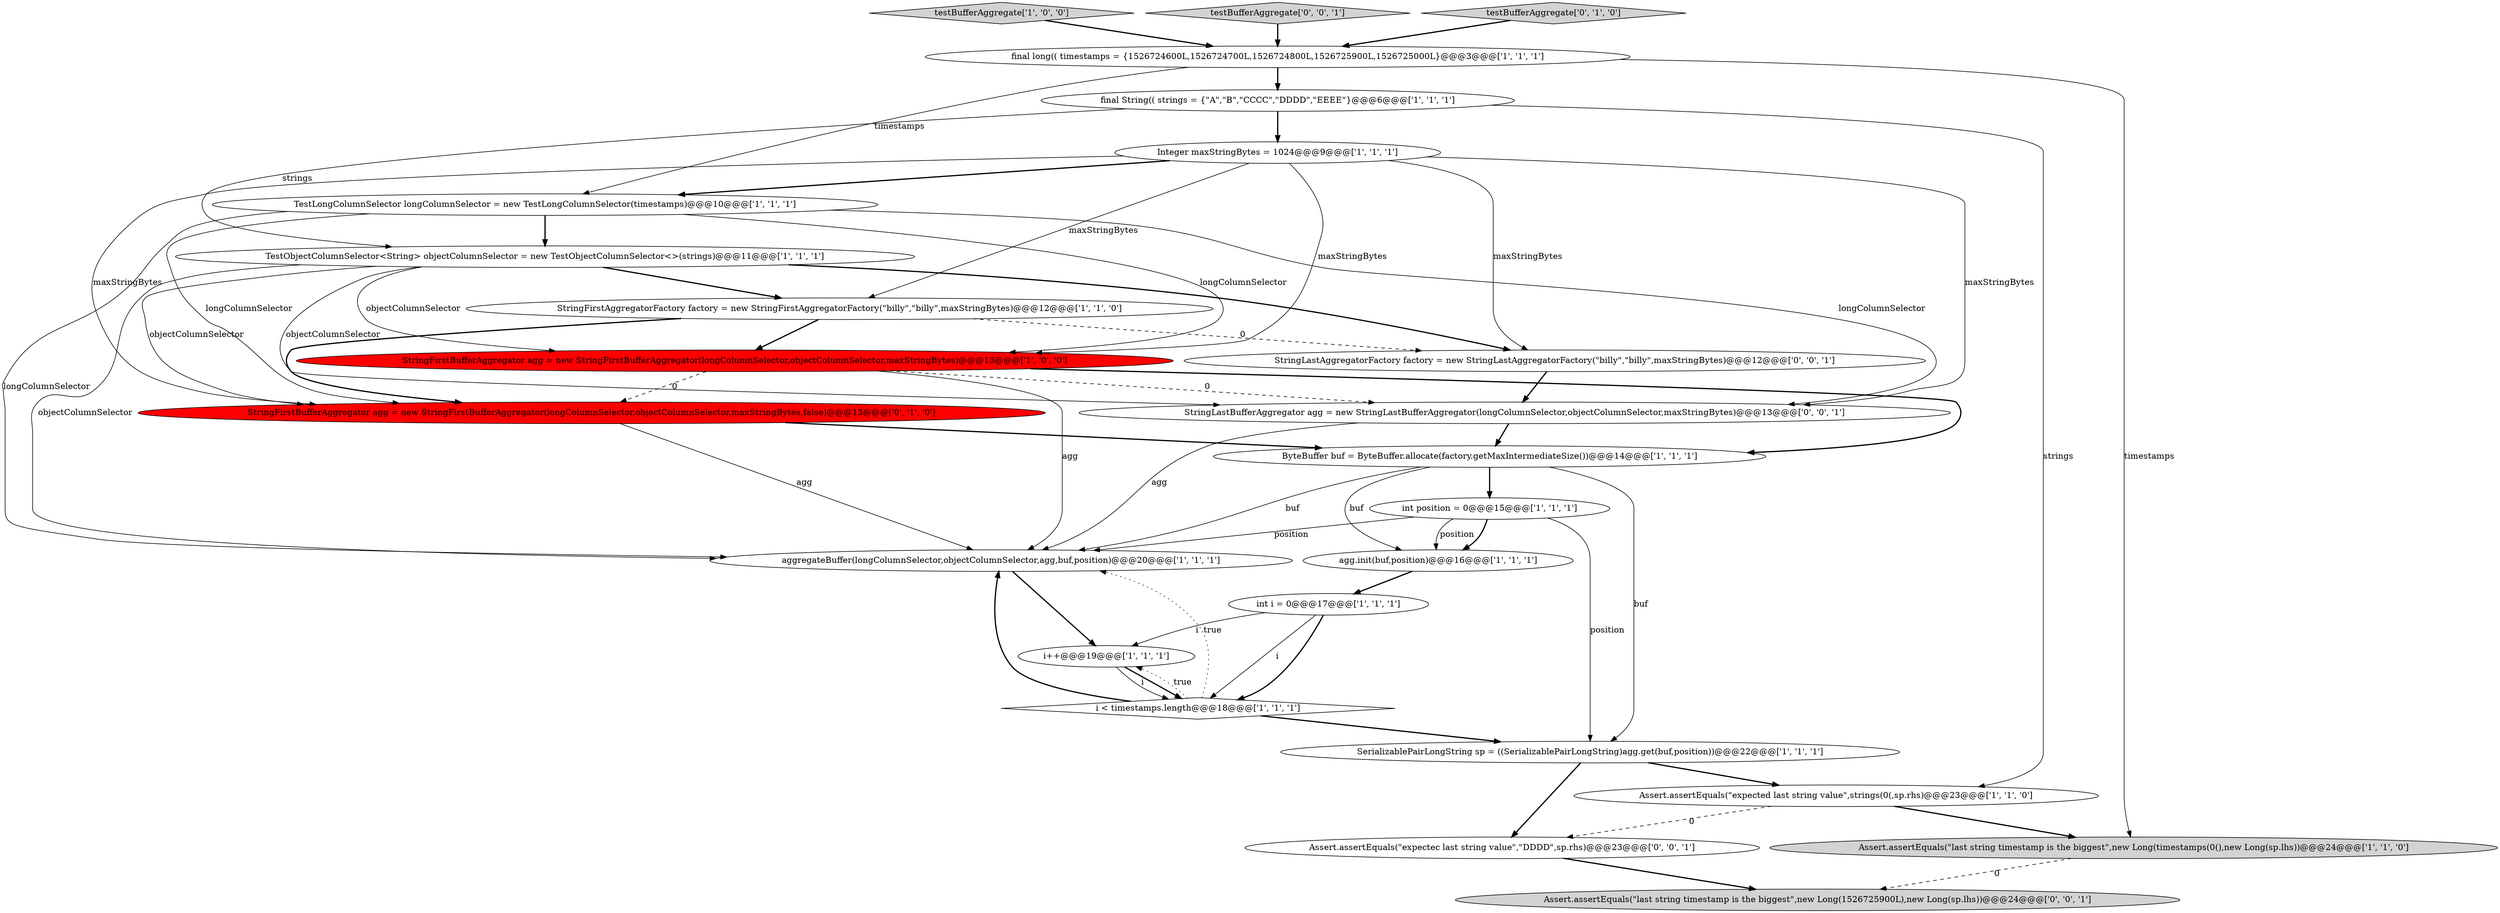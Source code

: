 digraph {
0 [style = filled, label = "Integer maxStringBytes = 1024@@@9@@@['1', '1', '1']", fillcolor = white, shape = ellipse image = "AAA0AAABBB1BBB"];
3 [style = filled, label = "testBufferAggregate['1', '0', '0']", fillcolor = lightgray, shape = diamond image = "AAA0AAABBB1BBB"];
5 [style = filled, label = "TestObjectColumnSelector<String> objectColumnSelector = new TestObjectColumnSelector<>(strings)@@@11@@@['1', '1', '1']", fillcolor = white, shape = ellipse image = "AAA0AAABBB1BBB"];
17 [style = filled, label = "aggregateBuffer(longColumnSelector,objectColumnSelector,agg,buf,position)@@@20@@@['1', '1', '1']", fillcolor = white, shape = ellipse image = "AAA0AAABBB1BBB"];
20 [style = filled, label = "testBufferAggregate['0', '0', '1']", fillcolor = lightgray, shape = diamond image = "AAA0AAABBB3BBB"];
6 [style = filled, label = "ByteBuffer buf = ByteBuffer.allocate(factory.getMaxIntermediateSize())@@@14@@@['1', '1', '1']", fillcolor = white, shape = ellipse image = "AAA0AAABBB1BBB"];
22 [style = filled, label = "StringLastBufferAggregator agg = new StringLastBufferAggregator(longColumnSelector,objectColumnSelector,maxStringBytes)@@@13@@@['0', '0', '1']", fillcolor = white, shape = ellipse image = "AAA0AAABBB3BBB"];
23 [style = filled, label = "Assert.assertEquals(\"last string timestamp is the biggest\",new Long(1526725900L),new Long(sp.lhs))@@@24@@@['0', '0', '1']", fillcolor = lightgray, shape = ellipse image = "AAA0AAABBB3BBB"];
15 [style = filled, label = "int i = 0@@@17@@@['1', '1', '1']", fillcolor = white, shape = ellipse image = "AAA0AAABBB1BBB"];
2 [style = filled, label = "int position = 0@@@15@@@['1', '1', '1']", fillcolor = white, shape = ellipse image = "AAA0AAABBB1BBB"];
19 [style = filled, label = "StringFirstBufferAggregator agg = new StringFirstBufferAggregator(longColumnSelector,objectColumnSelector,maxStringBytes,false)@@@13@@@['0', '1', '0']", fillcolor = red, shape = ellipse image = "AAA1AAABBB2BBB"];
4 [style = filled, label = "agg.init(buf,position)@@@16@@@['1', '1', '1']", fillcolor = white, shape = ellipse image = "AAA0AAABBB1BBB"];
24 [style = filled, label = "Assert.assertEquals(\"expectec last string value\",\"DDDD\",sp.rhs)@@@23@@@['0', '0', '1']", fillcolor = white, shape = ellipse image = "AAA0AAABBB3BBB"];
8 [style = filled, label = "Assert.assertEquals(\"expected last string value\",strings(0(,sp.rhs)@@@23@@@['1', '1', '0']", fillcolor = white, shape = ellipse image = "AAA0AAABBB1BBB"];
21 [style = filled, label = "StringLastAggregatorFactory factory = new StringLastAggregatorFactory(\"billy\",\"billy\",maxStringBytes)@@@12@@@['0', '0', '1']", fillcolor = white, shape = ellipse image = "AAA0AAABBB3BBB"];
10 [style = filled, label = "TestLongColumnSelector longColumnSelector = new TestLongColumnSelector(timestamps)@@@10@@@['1', '1', '1']", fillcolor = white, shape = ellipse image = "AAA0AAABBB1BBB"];
13 [style = filled, label = "i < timestamps.length@@@18@@@['1', '1', '1']", fillcolor = white, shape = diamond image = "AAA0AAABBB1BBB"];
12 [style = filled, label = "StringFirstBufferAggregator agg = new StringFirstBufferAggregator(longColumnSelector,objectColumnSelector,maxStringBytes)@@@13@@@['1', '0', '0']", fillcolor = red, shape = ellipse image = "AAA1AAABBB1BBB"];
18 [style = filled, label = "testBufferAggregate['0', '1', '0']", fillcolor = lightgray, shape = diamond image = "AAA0AAABBB2BBB"];
7 [style = filled, label = "Assert.assertEquals(\"last string timestamp is the biggest\",new Long(timestamps(0(),new Long(sp.lhs))@@@24@@@['1', '1', '0']", fillcolor = lightgray, shape = ellipse image = "AAA0AAABBB1BBB"];
11 [style = filled, label = "StringFirstAggregatorFactory factory = new StringFirstAggregatorFactory(\"billy\",\"billy\",maxStringBytes)@@@12@@@['1', '1', '0']", fillcolor = white, shape = ellipse image = "AAA0AAABBB1BBB"];
16 [style = filled, label = "SerializablePairLongString sp = ((SerializablePairLongString)agg.get(buf,position))@@@22@@@['1', '1', '1']", fillcolor = white, shape = ellipse image = "AAA0AAABBB1BBB"];
9 [style = filled, label = "final String(( strings = {\"A\",\"B\",\"CCCC\",\"DDDD\",\"EEEE\"}@@@6@@@['1', '1', '1']", fillcolor = white, shape = ellipse image = "AAA0AAABBB1BBB"];
1 [style = filled, label = "i++@@@19@@@['1', '1', '1']", fillcolor = white, shape = ellipse image = "AAA0AAABBB1BBB"];
14 [style = filled, label = "final long(( timestamps = {1526724600L,1526724700L,1526724800L,1526725900L,1526725000L}@@@3@@@['1', '1', '1']", fillcolor = white, shape = ellipse image = "AAA0AAABBB1BBB"];
13->17 [style = dotted, label="true"];
14->10 [style = solid, label="timestamps"];
10->17 [style = solid, label="longColumnSelector"];
15->13 [style = bold, label=""];
12->17 [style = solid, label="agg"];
7->23 [style = dashed, label="0"];
9->0 [style = bold, label=""];
17->1 [style = bold, label=""];
14->7 [style = solid, label="timestamps"];
16->8 [style = bold, label=""];
10->19 [style = solid, label="longColumnSelector"];
16->24 [style = bold, label=""];
3->14 [style = bold, label=""];
4->15 [style = bold, label=""];
0->21 [style = solid, label="maxStringBytes"];
10->22 [style = solid, label="longColumnSelector"];
19->17 [style = solid, label="agg"];
15->13 [style = solid, label="i"];
11->12 [style = bold, label=""];
20->14 [style = bold, label=""];
9->5 [style = solid, label="strings"];
0->19 [style = solid, label="maxStringBytes"];
8->24 [style = dashed, label="0"];
11->19 [style = bold, label=""];
19->6 [style = bold, label=""];
12->6 [style = bold, label=""];
2->4 [style = bold, label=""];
0->12 [style = solid, label="maxStringBytes"];
1->13 [style = bold, label=""];
13->16 [style = bold, label=""];
8->7 [style = bold, label=""];
5->12 [style = solid, label="objectColumnSelector"];
6->2 [style = bold, label=""];
5->21 [style = bold, label=""];
15->1 [style = solid, label="i"];
13->1 [style = dotted, label="true"];
13->17 [style = bold, label=""];
0->10 [style = bold, label=""];
10->5 [style = bold, label=""];
12->19 [style = dashed, label="0"];
0->11 [style = solid, label="maxStringBytes"];
0->22 [style = solid, label="maxStringBytes"];
22->17 [style = solid, label="agg"];
9->8 [style = solid, label="strings"];
21->22 [style = bold, label=""];
6->17 [style = solid, label="buf"];
5->17 [style = solid, label="objectColumnSelector"];
12->22 [style = dashed, label="0"];
2->16 [style = solid, label="position"];
14->9 [style = bold, label=""];
6->16 [style = solid, label="buf"];
5->11 [style = bold, label=""];
5->22 [style = solid, label="objectColumnSelector"];
5->19 [style = solid, label="objectColumnSelector"];
2->17 [style = solid, label="position"];
6->4 [style = solid, label="buf"];
18->14 [style = bold, label=""];
1->13 [style = solid, label="i"];
2->4 [style = solid, label="position"];
10->12 [style = solid, label="longColumnSelector"];
22->6 [style = bold, label=""];
24->23 [style = bold, label=""];
11->21 [style = dashed, label="0"];
}
